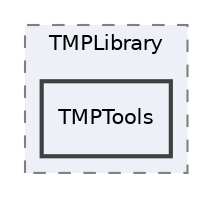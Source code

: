 digraph "TMPTools"
{
 // LATEX_PDF_SIZE
  edge [fontname="Helvetica",fontsize="10",labelfontname="Helvetica",labelfontsize="10"];
  node [fontname="Helvetica",fontsize="10",shape=record];
  compound=true
  subgraph clusterdir_b80fd4d84702310eb36fdf4f54b30238 {
    graph [ bgcolor="#edf0f7", pencolor="grey50", style="filled,dashed,", label="TMPLibrary", fontname="Helvetica", fontsize="10", URL="dir_b80fd4d84702310eb36fdf4f54b30238.html"]
  dir_d11399469411de7023e49218148f8a60 [shape=box, label="TMPTools", style="filled,bold,", fillcolor="#edf0f7", color="grey25", URL="dir_d11399469411de7023e49218148f8a60.html"];
  }
}
